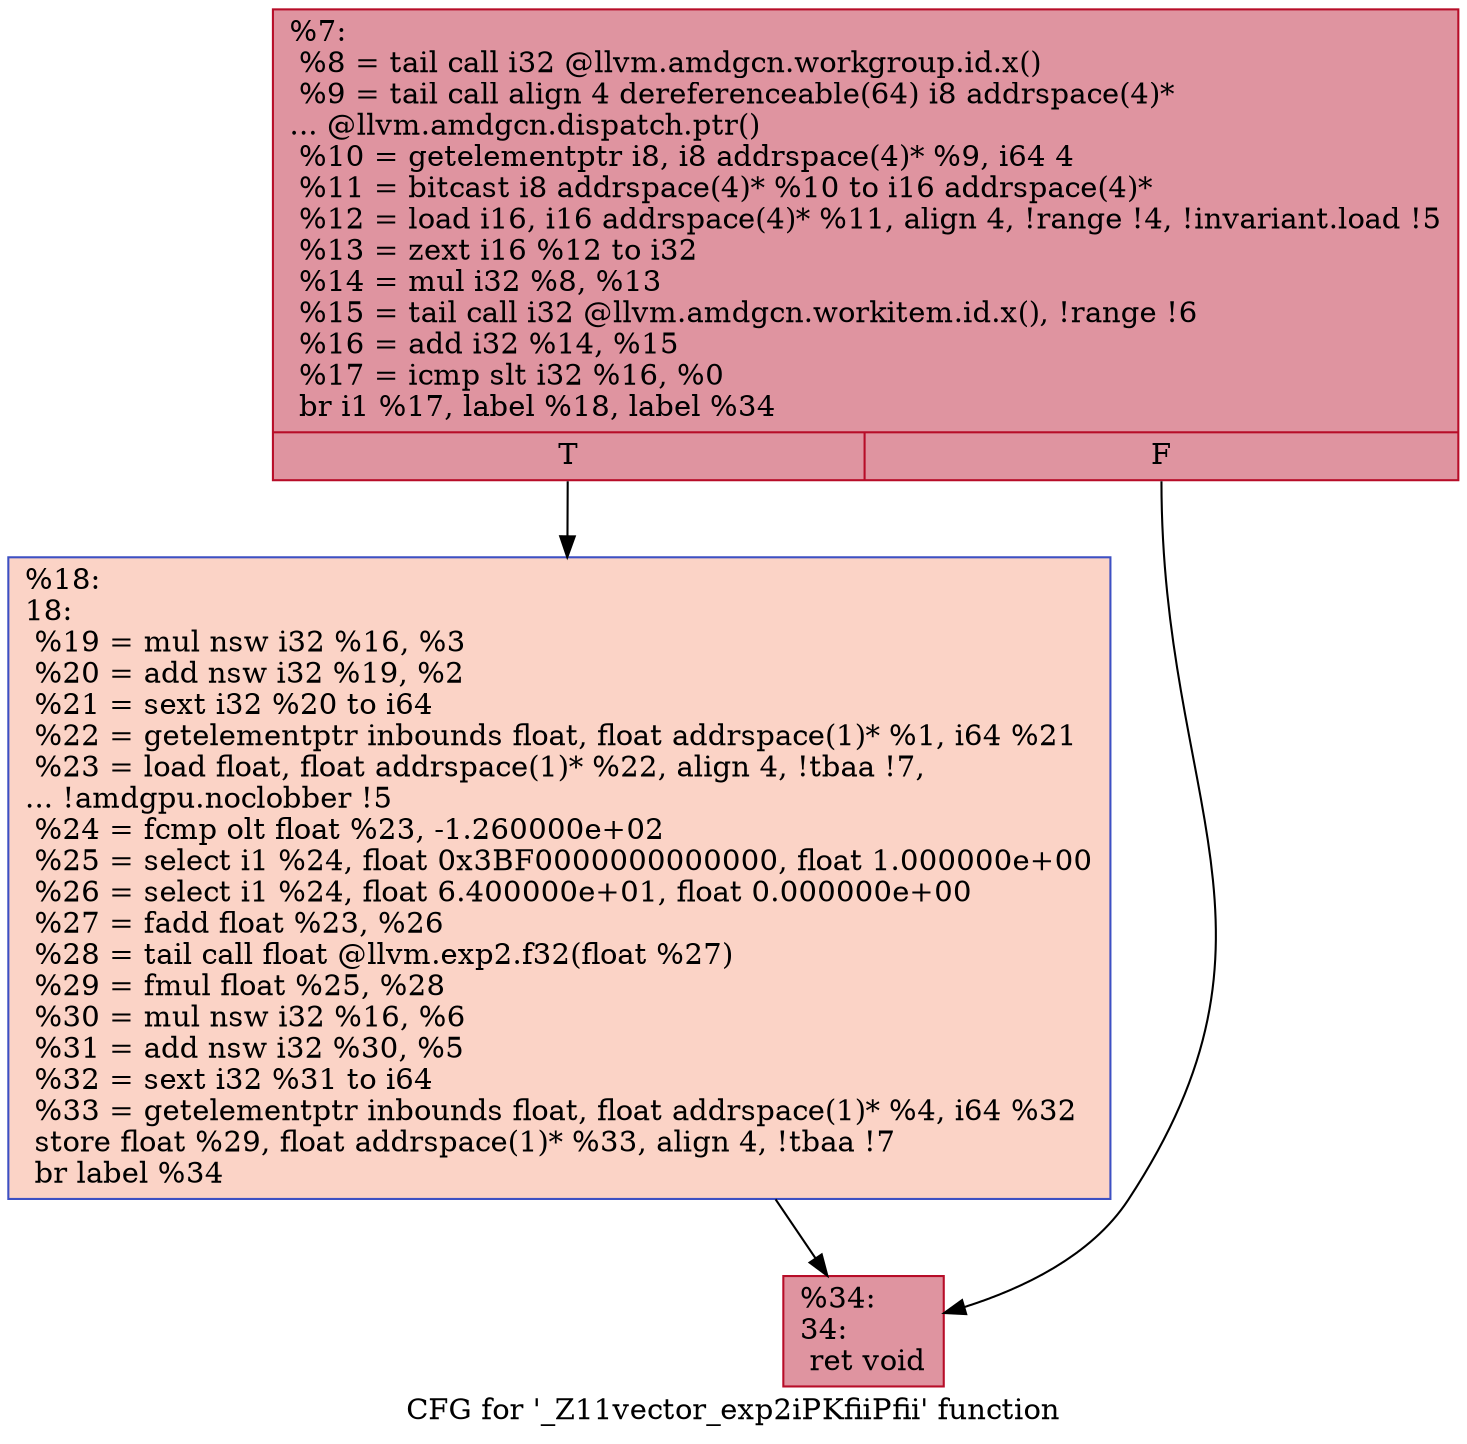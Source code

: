 digraph "CFG for '_Z11vector_exp2iPKfiiPfii' function" {
	label="CFG for '_Z11vector_exp2iPKfiiPfii' function";

	Node0x59883b0 [shape=record,color="#b70d28ff", style=filled, fillcolor="#b70d2870",label="{%7:\l  %8 = tail call i32 @llvm.amdgcn.workgroup.id.x()\l  %9 = tail call align 4 dereferenceable(64) i8 addrspace(4)*\l... @llvm.amdgcn.dispatch.ptr()\l  %10 = getelementptr i8, i8 addrspace(4)* %9, i64 4\l  %11 = bitcast i8 addrspace(4)* %10 to i16 addrspace(4)*\l  %12 = load i16, i16 addrspace(4)* %11, align 4, !range !4, !invariant.load !5\l  %13 = zext i16 %12 to i32\l  %14 = mul i32 %8, %13\l  %15 = tail call i32 @llvm.amdgcn.workitem.id.x(), !range !6\l  %16 = add i32 %14, %15\l  %17 = icmp slt i32 %16, %0\l  br i1 %17, label %18, label %34\l|{<s0>T|<s1>F}}"];
	Node0x59883b0:s0 -> Node0x598a2e0;
	Node0x59883b0:s1 -> Node0x598a370;
	Node0x598a2e0 [shape=record,color="#3d50c3ff", style=filled, fillcolor="#f59c7d70",label="{%18:\l18:                                               \l  %19 = mul nsw i32 %16, %3\l  %20 = add nsw i32 %19, %2\l  %21 = sext i32 %20 to i64\l  %22 = getelementptr inbounds float, float addrspace(1)* %1, i64 %21\l  %23 = load float, float addrspace(1)* %22, align 4, !tbaa !7,\l... !amdgpu.noclobber !5\l  %24 = fcmp olt float %23, -1.260000e+02\l  %25 = select i1 %24, float 0x3BF0000000000000, float 1.000000e+00\l  %26 = select i1 %24, float 6.400000e+01, float 0.000000e+00\l  %27 = fadd float %23, %26\l  %28 = tail call float @llvm.exp2.f32(float %27)\l  %29 = fmul float %25, %28\l  %30 = mul nsw i32 %16, %6\l  %31 = add nsw i32 %30, %5\l  %32 = sext i32 %31 to i64\l  %33 = getelementptr inbounds float, float addrspace(1)* %4, i64 %32\l  store float %29, float addrspace(1)* %33, align 4, !tbaa !7\l  br label %34\l}"];
	Node0x598a2e0 -> Node0x598a370;
	Node0x598a370 [shape=record,color="#b70d28ff", style=filled, fillcolor="#b70d2870",label="{%34:\l34:                                               \l  ret void\l}"];
}
